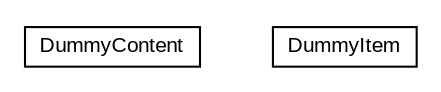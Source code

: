 #!/usr/local/bin/dot
#
# Class diagram 
# Generated by UMLGraph version R5_6-24-gf6e263 (http://www.umlgraph.org/)
#

digraph G {
	edge [fontname="arial",fontsize=10,labelfontname="arial",labelfontsize=10];
	node [fontname="arial",fontsize=10,shape=plaintext];
	nodesep=0.25;
	ranksep=0.5;
	// org.osmdroid.samplefragments.layouts.list.dummy.DummyContent
	c13498 [label=<<table title="org.osmdroid.samplefragments.layouts.list.dummy.DummyContent" border="0" cellborder="1" cellspacing="0" cellpadding="2" port="p" href="./DummyContent.html">
		<tr><td><table border="0" cellspacing="0" cellpadding="1">
<tr><td align="center" balign="center"> DummyContent </td></tr>
		</table></td></tr>
		</table>>, URL="./DummyContent.html", fontname="arial", fontcolor="black", fontsize=10.0];
	// org.osmdroid.samplefragments.layouts.list.dummy.DummyContent.DummyItem
	c13499 [label=<<table title="org.osmdroid.samplefragments.layouts.list.dummy.DummyContent.DummyItem" border="0" cellborder="1" cellspacing="0" cellpadding="2" port="p" href="./DummyContent.DummyItem.html">
		<tr><td><table border="0" cellspacing="0" cellpadding="1">
<tr><td align="center" balign="center"> DummyItem </td></tr>
		</table></td></tr>
		</table>>, URL="./DummyContent.DummyItem.html", fontname="arial", fontcolor="black", fontsize=10.0];
}

